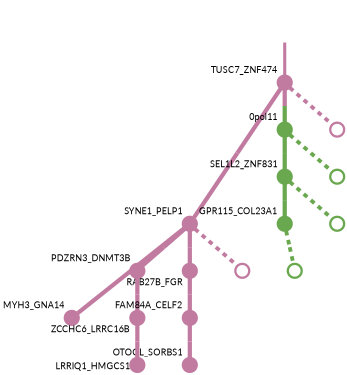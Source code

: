 strict digraph  {
graph[splines=false]; nodesep=0.7; rankdir=TB; ranksep=0.6; forcelabels=true; dpi=600; size=2.5;
0 [color="#c27ba0ff", fillcolor="#c27ba0ff", fixedsize=true, fontname=Lato, fontsize="12pt", height="0.25", label="", penwidth=3, shape=circle, style=filled, xlabel=TUSC7_ZNF474];
1 [color="#c27ba0ff", fillcolor="#c27ba0ff", fixedsize=true, fontname=Lato, fontsize="12pt", height="0.25", label="", penwidth=3, shape=circle, style=filled, xlabel=SYNE1_PELP1];
11 [color="#6aa84fff", fillcolor="#6aa84fff", fixedsize=true, fontname=Lato, fontsize="12pt", height="0.25", label="", penwidth=3, shape=circle, style=filled, xlabel="0pol11"];
15 [color="#c27ba0ff", fillcolor="#c27ba0ff", fixedsize=true, fontname=Lato, fontsize="12pt", height="0.25", label="", penwidth=3, shape=circle, style=solid, xlabel=""];
2 [color="#c27ba0ff", fillcolor="#c27ba0ff", fixedsize=true, fontname=Lato, fontsize="12pt", height="0.25", label="", penwidth=3, shape=circle, style=filled, xlabel=MYH3_GNA14];
7 [color="#c27ba0ff", fillcolor="#c27ba0ff", fixedsize=true, fontname=Lato, fontsize="12pt", height="0.25", label="", penwidth=3, shape=circle, style=filled, xlabel=PDZRN3_DNMT3B];
9 [color="#c27ba0ff", fillcolor="#c27ba0ff", fixedsize=true, fontname=Lato, fontsize="12pt", height="0.25", label="", penwidth=3, shape=circle, style=filled, xlabel=RAB27B_FGR];
16 [color="#c27ba0ff", fillcolor="#c27ba0ff", fixedsize=true, fontname=Lato, fontsize="12pt", height="0.25", label="", penwidth=3, shape=circle, style=solid, xlabel=""];
3 [color="#6aa84fff", fillcolor="#6aa84fff", fixedsize=true, fontname=Lato, fontsize="12pt", height="0.25", label="", penwidth=3, shape=circle, style=filled, xlabel=GPR115_COL23A1];
13 [color="#6aa84fff", fillcolor="#6aa84fff", fixedsize=true, fontname=Lato, fontsize="12pt", height="0.25", label="", penwidth=3, shape=circle, style=solid, xlabel=""];
4 [color="#c27ba0ff", fillcolor="#c27ba0ff", fixedsize=true, fontname=Lato, fontsize="12pt", height="0.25", label="", penwidth=3, shape=circle, style=filled, xlabel=FAM84A_CELF2];
6 [color="#c27ba0ff", fillcolor="#c27ba0ff", fixedsize=true, fontname=Lato, fontsize="12pt", height="0.25", label="", penwidth=3, shape=circle, style=filled, xlabel=OTOGL_SORBS1];
10 [color="#c27ba0ff", fillcolor="#c27ba0ff", fixedsize=true, fontname=Lato, fontsize="12pt", height="0.25", label="", penwidth=3, shape=circle, style=filled, xlabel=ZCCHC6_LRRC16B];
8 [color="#6aa84fff", fillcolor="#6aa84fff", fixedsize=true, fontname=Lato, fontsize="12pt", height="0.25", label="", penwidth=3, shape=circle, style=filled, xlabel=SEL1L2_ZNF831];
14 [color="#6aa84fff", fillcolor="#6aa84fff", fixedsize=true, fontname=Lato, fontsize="12pt", height="0.25", label="", penwidth=3, shape=circle, style=solid, xlabel=""];
5 [color="#c27ba0ff", fillcolor="#c27ba0ff", fixedsize=true, fontname=Lato, fontsize="12pt", height="0.25", label="", penwidth=3, shape=circle, style=filled, xlabel=LRRIQ1_HMGCS1];
12 [color="#6aa84fff", fillcolor="#6aa84fff", fixedsize=true, fontname=Lato, fontsize="12pt", height="0.25", label="", penwidth=3, shape=circle, style=solid, xlabel=""];
normal [label="", penwidth=3, style=invis, xlabel=TUSC7_ZNF474];
0 -> 1  [arrowsize=0, color="#c27ba0ff;0.5:#c27ba0ff", minlen="3.0", penwidth="5.5", style=solid];
0 -> 11  [arrowsize=0, color="#c27ba0ff;0.5:#6aa84fff", minlen="1.080645203590393", penwidth="5.5", style=solid];
0 -> 15  [arrowsize=0, color="#c27ba0ff;0.5:#c27ba0ff", minlen="1.080645203590393", penwidth=5, style=dashed];
1 -> 2  [arrowsize=0, color="#c27ba0ff;0.5:#c27ba0ff", minlen="2.064516067504883", penwidth="5.5", style=solid];
1 -> 7  [arrowsize=0, color="#c27ba0ff;0.5:#c27ba0ff", minlen="1.225806474685669", penwidth="5.5", style=solid];
1 -> 9  [arrowsize=0, color="#c27ba0ff;0.5:#c27ba0ff", minlen="1.1612902879714966", penwidth="5.5", style=solid];
1 -> 16  [arrowsize=0, color="#c27ba0ff;0.5:#c27ba0ff", minlen="1.080645203590393", penwidth=5, style=dashed];
11 -> 8  [arrowsize=0, color="#6aa84fff;0.5:#6aa84fff", minlen="1.1935484409332275", penwidth="5.5", style=solid];
11 -> 12  [arrowsize=0, color="#6aa84fff;0.5:#6aa84fff", minlen="1.080645203590393", penwidth=5, style=dashed];
7 -> 10  [arrowsize=0, color="#c27ba0ff;0.5:#c27ba0ff", minlen="1.1612902879714966", penwidth="5.5", style=solid];
9 -> 4  [arrowsize=0, color="#c27ba0ff;0.5:#c27ba0ff", minlen="1.451612949371338", penwidth="5.5", style=solid];
3 -> 13  [arrowsize=0, color="#6aa84fff;0.5:#6aa84fff", minlen="1.080645203590393", penwidth=5, style=dashed];
4 -> 6  [arrowsize=0, color="#c27ba0ff;0.5:#c27ba0ff", minlen="1.2580645084381104", penwidth="5.5", style=solid];
10 -> 5  [arrowsize=0, color="#c27ba0ff;0.5:#c27ba0ff", minlen="1.3870967626571655", penwidth="5.5", style=solid];
8 -> 3  [arrowsize=0, color="#6aa84fff;0.5:#6aa84fff", minlen="1.4838709831237793", penwidth="5.5", style=solid];
8 -> 14  [arrowsize=0, color="#6aa84fff;0.5:#6aa84fff", minlen="1.080645203590393", penwidth=5, style=dashed];
normal -> 0  [arrowsize=0, color="#c27ba0ff", label="", penwidth=4, style=solid];
}

